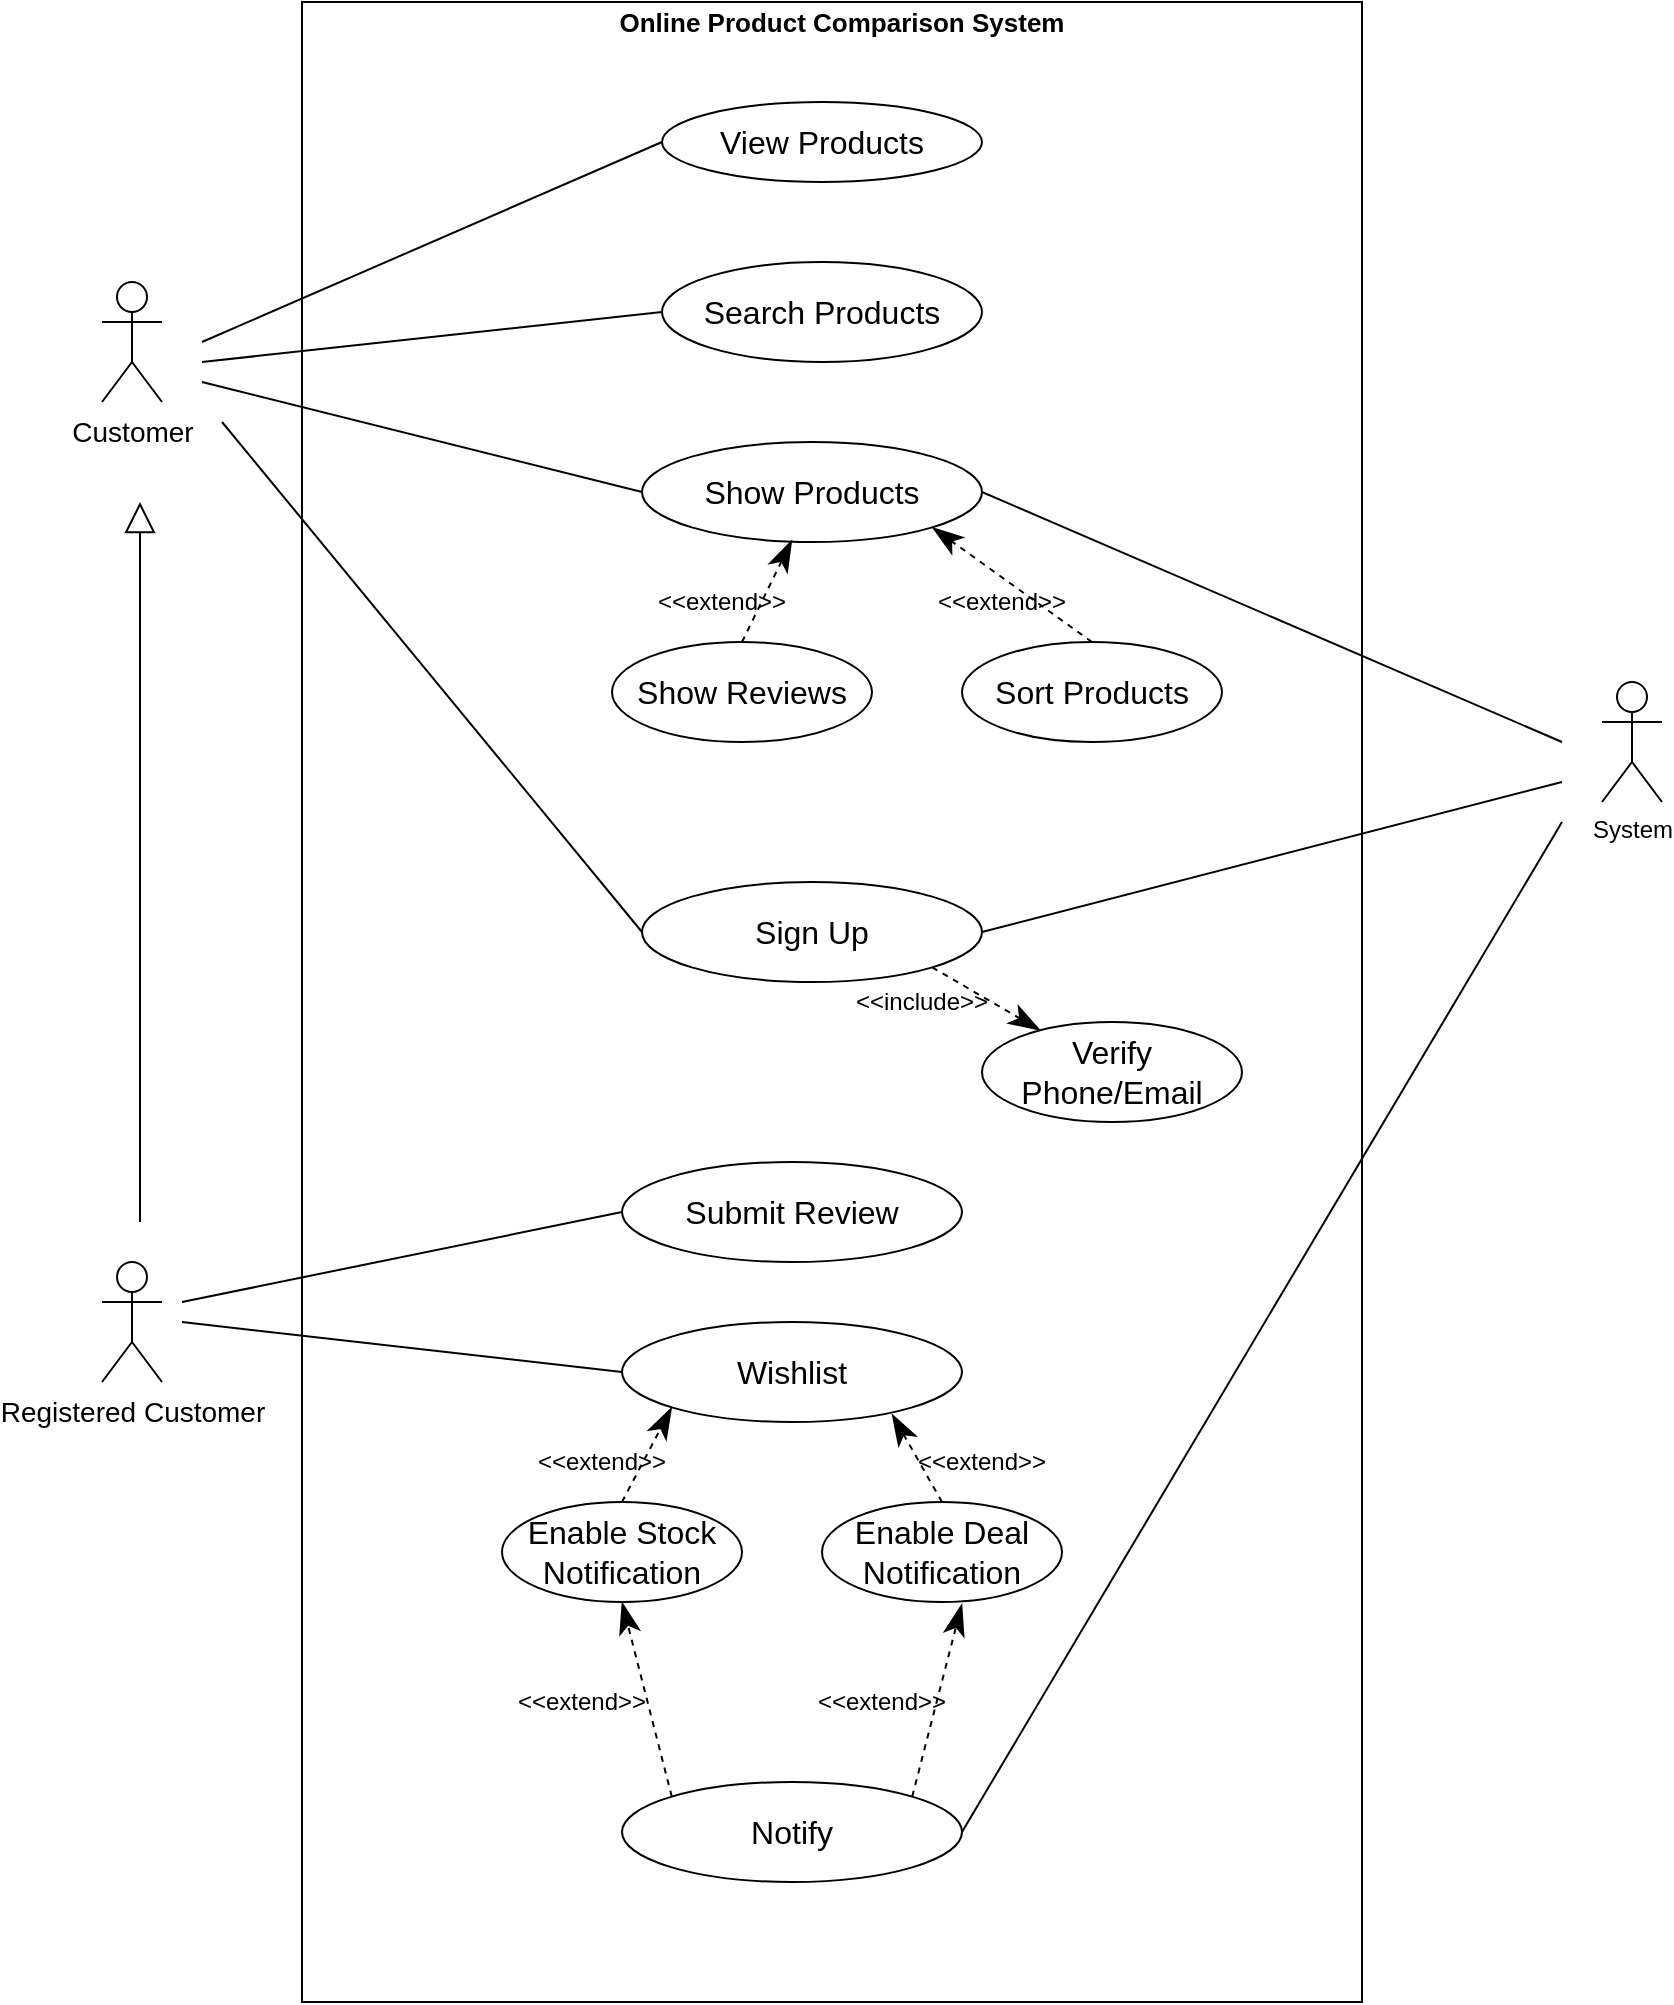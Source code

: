 <mxfile version="13.9.9" type="device"><diagram id="YhEr1CKoQZxKWEawgQXY" name="Page-1"><mxGraphModel dx="1486" dy="800" grid="1" gridSize="10" guides="1" tooltips="1" connect="1" arrows="1" fold="1" page="1" pageScale="1" pageWidth="200" pageHeight="290" math="0" shadow="0"><root><mxCell id="0"/><mxCell id="1" parent="0"/><mxCell id="1DN3LjFdIFdA1nyPUlxA-45" value="" style="rounded=0;whiteSpace=wrap;html=1;" parent="1" vertex="1"><mxGeometry x="-120" y="50" width="530" height="1000" as="geometry"/></mxCell><mxCell id="1DN3LjFdIFdA1nyPUlxA-1" value="&lt;font style=&quot;font-size: 14px&quot;&gt;Customer&lt;/font&gt;" style="shape=umlActor;verticalLabelPosition=bottom;verticalAlign=top;html=1;outlineConnect=0;" parent="1" vertex="1"><mxGeometry x="-220" y="190" width="30" height="60" as="geometry"/></mxCell><mxCell id="1DN3LjFdIFdA1nyPUlxA-2" value="&lt;font style=&quot;font-size: 14px&quot;&gt;Registered Customer&lt;/font&gt;" style="shape=umlActor;verticalLabelPosition=bottom;verticalAlign=top;html=1;outlineConnect=0;" parent="1" vertex="1"><mxGeometry x="-220" y="680" width="30" height="60" as="geometry"/></mxCell><mxCell id="1DN3LjFdIFdA1nyPUlxA-8" style="rounded=0;orthogonalLoop=1;jettySize=auto;html=1;exitX=0;exitY=0.5;exitDx=0;exitDy=0;endArrow=none;endFill=0;" parent="1" source="1DN3LjFdIFdA1nyPUlxA-4" edge="1"><mxGeometry relative="1" as="geometry"><mxPoint x="-170" y="220" as="targetPoint"/></mxGeometry></mxCell><mxCell id="1DN3LjFdIFdA1nyPUlxA-4" value="&lt;font style=&quot;font-size: 16px&quot;&gt;View Products&lt;/font&gt;" style="ellipse;whiteSpace=wrap;html=1;" parent="1" vertex="1"><mxGeometry x="60" y="100" width="160" height="40" as="geometry"/></mxCell><mxCell id="1DN3LjFdIFdA1nyPUlxA-9" style="edgeStyle=none;rounded=0;orthogonalLoop=1;jettySize=auto;html=1;exitX=0;exitY=0.5;exitDx=0;exitDy=0;endArrow=none;endFill=0;" parent="1" source="1DN3LjFdIFdA1nyPUlxA-5" edge="1"><mxGeometry relative="1" as="geometry"><mxPoint x="-170" y="230" as="targetPoint"/></mxGeometry></mxCell><mxCell id="1DN3LjFdIFdA1nyPUlxA-5" value="&lt;font style=&quot;font-size: 16px&quot;&gt;Search Products&lt;/font&gt;" style="ellipse;whiteSpace=wrap;html=1;" parent="1" vertex="1"><mxGeometry x="60" y="180" width="160" height="50" as="geometry"/></mxCell><mxCell id="1DN3LjFdIFdA1nyPUlxA-10" style="edgeStyle=none;rounded=0;orthogonalLoop=1;jettySize=auto;html=1;exitX=0;exitY=0.5;exitDx=0;exitDy=0;endArrow=none;endFill=0;" parent="1" source="1DN3LjFdIFdA1nyPUlxA-6" edge="1"><mxGeometry relative="1" as="geometry"><mxPoint x="-170" y="240" as="targetPoint"/></mxGeometry></mxCell><mxCell id="1DN3LjFdIFdA1nyPUlxA-14" style="edgeStyle=none;rounded=0;orthogonalLoop=1;jettySize=auto;html=1;exitX=1;exitY=0.5;exitDx=0;exitDy=0;endArrow=none;endFill=0;" parent="1" source="1DN3LjFdIFdA1nyPUlxA-6" edge="1"><mxGeometry relative="1" as="geometry"><mxPoint x="510" y="420" as="targetPoint"/></mxGeometry></mxCell><mxCell id="1DN3LjFdIFdA1nyPUlxA-6" value="&lt;font style=&quot;font-size: 16px&quot;&gt;Show Products&lt;/font&gt;" style="ellipse;whiteSpace=wrap;html=1;" parent="1" vertex="1"><mxGeometry x="50" y="270" width="170" height="50" as="geometry"/></mxCell><mxCell id="1DN3LjFdIFdA1nyPUlxA-7" value="System" style="shape=umlActor;verticalLabelPosition=bottom;verticalAlign=top;html=1;outlineConnect=0;" parent="1" vertex="1"><mxGeometry x="530" y="390" width="30" height="60" as="geometry"/></mxCell><mxCell id="1DN3LjFdIFdA1nyPUlxA-40" style="edgeStyle=none;rounded=0;orthogonalLoop=1;jettySize=auto;html=1;exitX=0.5;exitY=0;exitDx=0;exitDy=0;entryX=1;entryY=1;entryDx=0;entryDy=0;dashed=1;endArrow=classicThin;endFill=1;endSize=13;strokeWidth=1;" parent="1" source="1DN3LjFdIFdA1nyPUlxA-11" target="1DN3LjFdIFdA1nyPUlxA-6" edge="1"><mxGeometry relative="1" as="geometry"/></mxCell><mxCell id="1DN3LjFdIFdA1nyPUlxA-11" value="&lt;span style=&quot;font-size: 16px&quot;&gt;Sort Products&lt;/span&gt;" style="ellipse;whiteSpace=wrap;html=1;" parent="1" vertex="1"><mxGeometry x="210" y="370" width="130" height="50" as="geometry"/></mxCell><mxCell id="1DN3LjFdIFdA1nyPUlxA-39" style="edgeStyle=none;rounded=0;orthogonalLoop=1;jettySize=auto;html=1;exitX=0.5;exitY=0;exitDx=0;exitDy=0;entryX=0.441;entryY=0.98;entryDx=0;entryDy=0;entryPerimeter=0;dashed=1;endArrow=classicThin;endFill=1;endSize=13;strokeWidth=1;" parent="1" source="1DN3LjFdIFdA1nyPUlxA-12" target="1DN3LjFdIFdA1nyPUlxA-6" edge="1"><mxGeometry relative="1" as="geometry"/></mxCell><mxCell id="1DN3LjFdIFdA1nyPUlxA-12" value="&lt;span style=&quot;font-size: 16px&quot;&gt;Show Reviews&lt;/span&gt;" style="ellipse;whiteSpace=wrap;html=1;" parent="1" vertex="1"><mxGeometry x="35" y="370" width="130" height="50" as="geometry"/></mxCell><mxCell id="1DN3LjFdIFdA1nyPUlxA-16" style="edgeStyle=none;rounded=0;orthogonalLoop=1;jettySize=auto;html=1;exitX=0;exitY=0.5;exitDx=0;exitDy=0;endArrow=none;endFill=0;" parent="1" source="1DN3LjFdIFdA1nyPUlxA-15" edge="1"><mxGeometry relative="1" as="geometry"><mxPoint x="-160" y="260" as="targetPoint"/></mxGeometry></mxCell><mxCell id="1DN3LjFdIFdA1nyPUlxA-17" style="edgeStyle=none;rounded=0;orthogonalLoop=1;jettySize=auto;html=1;exitX=1;exitY=0.5;exitDx=0;exitDy=0;endArrow=none;endFill=0;" parent="1" source="1DN3LjFdIFdA1nyPUlxA-15" edge="1"><mxGeometry relative="1" as="geometry"><mxPoint x="510" y="440" as="targetPoint"/></mxGeometry></mxCell><mxCell id="1DN3LjFdIFdA1nyPUlxA-28" style="edgeStyle=none;rounded=0;orthogonalLoop=1;jettySize=auto;html=1;exitX=1;exitY=1;exitDx=0;exitDy=0;endArrow=classicThin;endFill=1;endSize=13;strokeWidth=1;dashed=1;" parent="1" source="1DN3LjFdIFdA1nyPUlxA-15" target="1DN3LjFdIFdA1nyPUlxA-18" edge="1"><mxGeometry relative="1" as="geometry"/></mxCell><mxCell id="1DN3LjFdIFdA1nyPUlxA-15" value="&lt;font style=&quot;font-size: 16px&quot;&gt;Sign Up&lt;/font&gt;" style="ellipse;whiteSpace=wrap;html=1;" parent="1" vertex="1"><mxGeometry x="50" y="490" width="170" height="50" as="geometry"/></mxCell><mxCell id="1DN3LjFdIFdA1nyPUlxA-18" value="&lt;span style=&quot;font-size: 16px&quot;&gt;Verify Phone/Email&lt;/span&gt;" style="ellipse;whiteSpace=wrap;html=1;" parent="1" vertex="1"><mxGeometry x="220" y="560" width="130" height="50" as="geometry"/></mxCell><mxCell id="1DN3LjFdIFdA1nyPUlxA-46" style="edgeStyle=none;rounded=0;orthogonalLoop=1;jettySize=auto;html=1;exitX=0;exitY=0.5;exitDx=0;exitDy=0;endArrow=none;endFill=0;endSize=13;strokeWidth=1;" parent="1" source="1DN3LjFdIFdA1nyPUlxA-20" edge="1"><mxGeometry relative="1" as="geometry"><mxPoint x="-180" y="700" as="targetPoint"/></mxGeometry></mxCell><mxCell id="1DN3LjFdIFdA1nyPUlxA-20" value="&lt;font style=&quot;font-size: 16px&quot;&gt;Submit Review&lt;/font&gt;" style="ellipse;whiteSpace=wrap;html=1;" parent="1" vertex="1"><mxGeometry x="40" y="630" width="170" height="50" as="geometry"/></mxCell><mxCell id="1DN3LjFdIFdA1nyPUlxA-47" style="edgeStyle=none;rounded=0;orthogonalLoop=1;jettySize=auto;html=1;exitX=0;exitY=0.5;exitDx=0;exitDy=0;endArrow=none;endFill=0;endSize=13;strokeWidth=1;" parent="1" source="1DN3LjFdIFdA1nyPUlxA-21" edge="1"><mxGeometry relative="1" as="geometry"><mxPoint x="-180" y="710" as="targetPoint"/></mxGeometry></mxCell><mxCell id="1DN3LjFdIFdA1nyPUlxA-21" value="&lt;font style=&quot;font-size: 16px&quot;&gt;Wishlist&lt;/font&gt;" style="ellipse;whiteSpace=wrap;html=1;" parent="1" vertex="1"><mxGeometry x="40" y="710" width="170" height="50" as="geometry"/></mxCell><mxCell id="1DN3LjFdIFdA1nyPUlxA-34" style="edgeStyle=none;rounded=0;orthogonalLoop=1;jettySize=auto;html=1;exitX=0.5;exitY=0;exitDx=0;exitDy=0;entryX=0.794;entryY=0.92;entryDx=0;entryDy=0;entryPerimeter=0;dashed=1;endArrow=classicThin;endFill=1;endSize=13;strokeWidth=1;" parent="1" source="1DN3LjFdIFdA1nyPUlxA-22" target="1DN3LjFdIFdA1nyPUlxA-21" edge="1"><mxGeometry relative="1" as="geometry"/></mxCell><mxCell id="1DN3LjFdIFdA1nyPUlxA-22" value="&lt;span style=&quot;font-size: 16px&quot;&gt;Enable Deal Notification&lt;/span&gt;" style="ellipse;whiteSpace=wrap;html=1;" parent="1" vertex="1"><mxGeometry x="140" y="800" width="120" height="50" as="geometry"/></mxCell><mxCell id="1DN3LjFdIFdA1nyPUlxA-33" style="edgeStyle=none;rounded=0;orthogonalLoop=1;jettySize=auto;html=1;exitX=0.5;exitY=0;exitDx=0;exitDy=0;entryX=0;entryY=1;entryDx=0;entryDy=0;dashed=1;endArrow=classicThin;endFill=1;endSize=13;strokeWidth=1;" parent="1" source="1DN3LjFdIFdA1nyPUlxA-23" target="1DN3LjFdIFdA1nyPUlxA-21" edge="1"><mxGeometry relative="1" as="geometry"/></mxCell><mxCell id="1DN3LjFdIFdA1nyPUlxA-23" value="&lt;font style=&quot;font-size: 16px&quot;&gt;Enable Stock Notification&lt;/font&gt;" style="ellipse;whiteSpace=wrap;html=1;" parent="1" vertex="1"><mxGeometry x="-20" y="800" width="120" height="50" as="geometry"/></mxCell><mxCell id="1DN3LjFdIFdA1nyPUlxA-25" style="edgeStyle=none;rounded=0;orthogonalLoop=1;jettySize=auto;html=1;exitX=1;exitY=0.5;exitDx=0;exitDy=0;endArrow=none;endFill=0;" parent="1" source="1DN3LjFdIFdA1nyPUlxA-24" edge="1"><mxGeometry relative="1" as="geometry"><mxPoint x="510" y="460" as="targetPoint"/></mxGeometry></mxCell><mxCell id="1DN3LjFdIFdA1nyPUlxA-31" style="edgeStyle=none;rounded=0;orthogonalLoop=1;jettySize=auto;html=1;exitX=0;exitY=0;exitDx=0;exitDy=0;entryX=0.5;entryY=1;entryDx=0;entryDy=0;dashed=1;endArrow=classicThin;endFill=1;endSize=13;strokeWidth=1;" parent="1" source="1DN3LjFdIFdA1nyPUlxA-24" target="1DN3LjFdIFdA1nyPUlxA-23" edge="1"><mxGeometry relative="1" as="geometry"/></mxCell><mxCell id="1DN3LjFdIFdA1nyPUlxA-32" style="edgeStyle=none;rounded=0;orthogonalLoop=1;jettySize=auto;html=1;exitX=1;exitY=0;exitDx=0;exitDy=0;entryX=0.583;entryY=1.02;entryDx=0;entryDy=0;entryPerimeter=0;dashed=1;endArrow=classicThin;endFill=1;endSize=13;strokeWidth=1;" parent="1" source="1DN3LjFdIFdA1nyPUlxA-24" target="1DN3LjFdIFdA1nyPUlxA-22" edge="1"><mxGeometry relative="1" as="geometry"/></mxCell><mxCell id="1DN3LjFdIFdA1nyPUlxA-24" value="&lt;font style=&quot;font-size: 16px&quot;&gt;Notify&lt;/font&gt;" style="ellipse;whiteSpace=wrap;html=1;" parent="1" vertex="1"><mxGeometry x="40" y="940" width="170" height="50" as="geometry"/></mxCell><mxCell id="1DN3LjFdIFdA1nyPUlxA-26" value="" style="endArrow=block;html=1;endFill=0;endSize=13;" parent="1" edge="1"><mxGeometry width="50" height="50" relative="1" as="geometry"><mxPoint x="-201" y="660" as="sourcePoint"/><mxPoint x="-201" y="300" as="targetPoint"/></mxGeometry></mxCell><mxCell id="1DN3LjFdIFdA1nyPUlxA-35" value="&amp;lt;&amp;lt;extend&amp;gt;&amp;gt;" style="text;html=1;strokeColor=none;fillColor=none;align=center;verticalAlign=middle;whiteSpace=wrap;rounded=0;" parent="1" vertex="1"><mxGeometry y="890" width="40" height="20" as="geometry"/></mxCell><mxCell id="1DN3LjFdIFdA1nyPUlxA-36" value="&amp;lt;&amp;lt;extend&amp;gt;&amp;gt;" style="text;html=1;strokeColor=none;fillColor=none;align=center;verticalAlign=middle;whiteSpace=wrap;rounded=0;" parent="1" vertex="1"><mxGeometry x="150" y="890" width="40" height="20" as="geometry"/></mxCell><mxCell id="1DN3LjFdIFdA1nyPUlxA-37" value="&amp;lt;&amp;lt;extend&amp;gt;&amp;gt;" style="text;html=1;strokeColor=none;fillColor=none;align=center;verticalAlign=middle;whiteSpace=wrap;rounded=0;" parent="1" vertex="1"><mxGeometry x="10" y="770" width="40" height="20" as="geometry"/></mxCell><mxCell id="1DN3LjFdIFdA1nyPUlxA-38" value="&amp;lt;&amp;lt;extend&amp;gt;&amp;gt;" style="text;html=1;strokeColor=none;fillColor=none;align=center;verticalAlign=middle;whiteSpace=wrap;rounded=0;" parent="1" vertex="1"><mxGeometry x="200" y="770" width="40" height="20" as="geometry"/></mxCell><mxCell id="1DN3LjFdIFdA1nyPUlxA-41" value="&amp;lt;&amp;lt;extend&amp;gt;&amp;gt;" style="text;html=1;strokeColor=none;fillColor=none;align=center;verticalAlign=middle;whiteSpace=wrap;rounded=0;" parent="1" vertex="1"><mxGeometry x="70" y="340" width="40" height="20" as="geometry"/></mxCell><mxCell id="1DN3LjFdIFdA1nyPUlxA-42" value="&amp;lt;&amp;lt;extend&amp;gt;&amp;gt;" style="text;html=1;strokeColor=none;fillColor=none;align=center;verticalAlign=middle;whiteSpace=wrap;rounded=0;" parent="1" vertex="1"><mxGeometry x="210" y="340" width="40" height="20" as="geometry"/></mxCell><mxCell id="1DN3LjFdIFdA1nyPUlxA-43" value="&amp;lt;&amp;lt;include&amp;gt;&amp;gt;" style="text;html=1;strokeColor=none;fillColor=none;align=center;verticalAlign=middle;whiteSpace=wrap;rounded=0;" parent="1" vertex="1"><mxGeometry x="170" y="540" width="40" height="20" as="geometry"/></mxCell><mxCell id="1DN3LjFdIFdA1nyPUlxA-48" value="&lt;font style=&quot;font-size: 13px&quot;&gt;&lt;b&gt;Online Product Comparison System&lt;/b&gt;&lt;/font&gt;" style="text;html=1;strokeColor=none;fillColor=none;align=center;verticalAlign=middle;whiteSpace=wrap;rounded=0;strokeWidth=3;" parent="1" vertex="1"><mxGeometry x="35" y="50" width="230" height="20" as="geometry"/></mxCell></root></mxGraphModel></diagram></mxfile>
